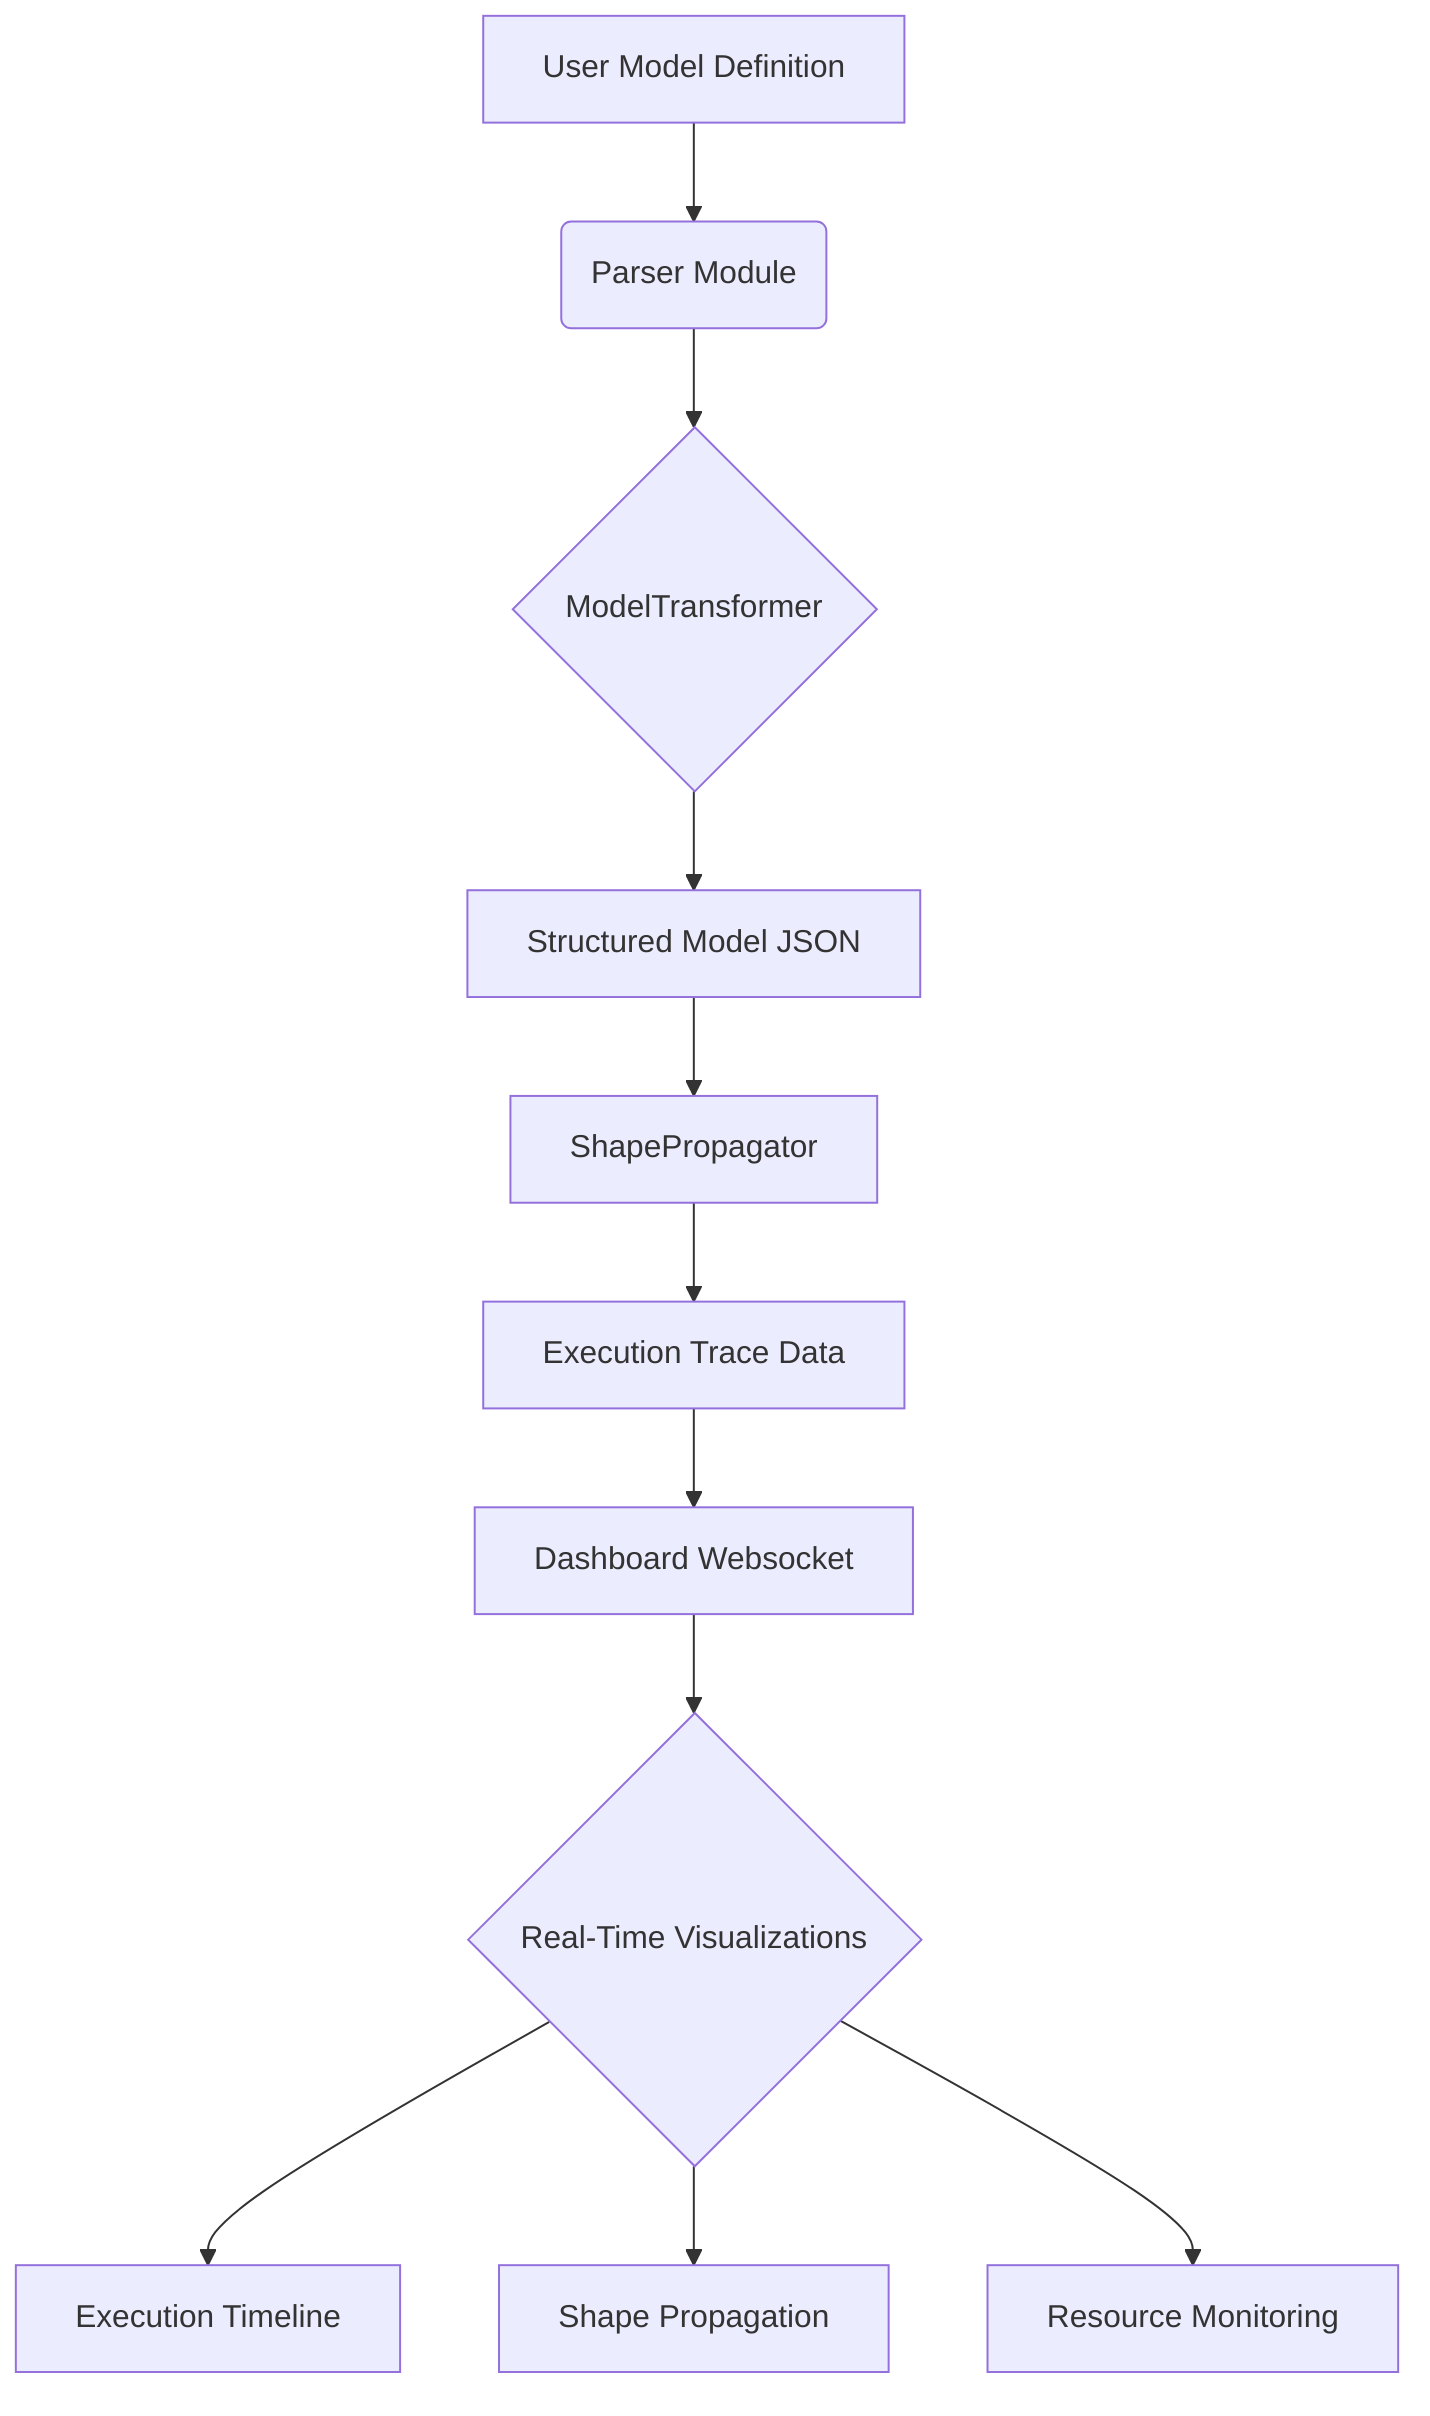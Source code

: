graph TD
    A[User Model Definition] --> B(Parser Module)
    B --> C{ModelTransformer}
    C --> D[Structured Model JSON]
    D --> E[ShapePropagator]
    E --> F[Execution Trace Data]
    F --> G[Dashboard Websocket]
    G --> H{Real-Time Visualizations}
    H --> I[Execution Timeline]
    H --> J[Shape Propagation]
    H --> K[Resource Monitoring]